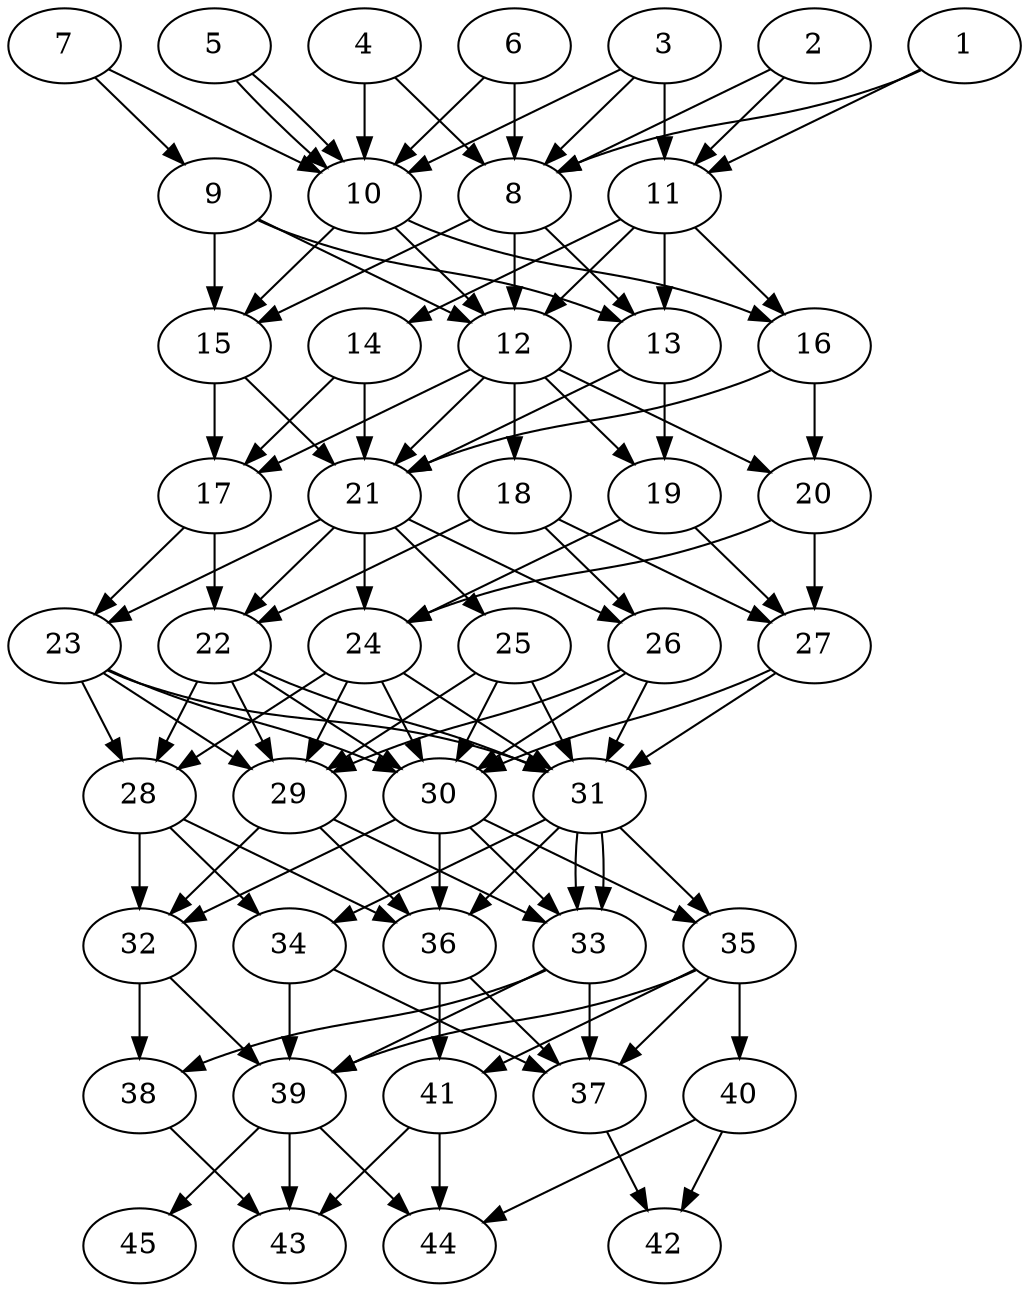 // DAG automatically generated by daggen at Thu Oct  3 14:07:24 2019
// ./daggen --dot -n 45 --ccr 0.4 --fat 0.5 --regular 0.7 --density 0.9 --mindata 5242880 --maxdata 52428800 
digraph G {
  1 [size="102010880", alpha="0.13", expect_size="40804352"] 
  1 -> 8 [size ="40804352"]
  1 -> 11 [size ="40804352"]
  2 [size="120645120", alpha="0.13", expect_size="48258048"] 
  2 -> 8 [size ="48258048"]
  2 -> 11 [size ="48258048"]
  3 [size="78126080", alpha="0.17", expect_size="31250432"] 
  3 -> 8 [size ="31250432"]
  3 -> 10 [size ="31250432"]
  3 -> 11 [size ="31250432"]
  4 [size="67824640", alpha="0.15", expect_size="27129856"] 
  4 -> 8 [size ="27129856"]
  4 -> 10 [size ="27129856"]
  5 [size="115089920", alpha="0.01", expect_size="46035968"] 
  5 -> 10 [size ="46035968"]
  5 -> 10 [size ="46035968"]
  6 [size="31285760", alpha="0.07", expect_size="12514304"] 
  6 -> 8 [size ="12514304"]
  6 -> 10 [size ="12514304"]
  7 [size="124520960", alpha="0.15", expect_size="49808384"] 
  7 -> 9 [size ="49808384"]
  7 -> 10 [size ="49808384"]
  8 [size="57203200", alpha="0.19", expect_size="22881280"] 
  8 -> 12 [size ="22881280"]
  8 -> 13 [size ="22881280"]
  8 -> 15 [size ="22881280"]
  9 [size="86402560", alpha="0.13", expect_size="34561024"] 
  9 -> 12 [size ="34561024"]
  9 -> 13 [size ="34561024"]
  9 -> 15 [size ="34561024"]
  10 [size="100213760", alpha="0.02", expect_size="40085504"] 
  10 -> 12 [size ="40085504"]
  10 -> 15 [size ="40085504"]
  10 -> 16 [size ="40085504"]
  11 [size="19950080", alpha="0.06", expect_size="7980032"] 
  11 -> 12 [size ="7980032"]
  11 -> 13 [size ="7980032"]
  11 -> 14 [size ="7980032"]
  11 -> 16 [size ="7980032"]
  12 [size="97367040", alpha="0.02", expect_size="38946816"] 
  12 -> 17 [size ="38946816"]
  12 -> 18 [size ="38946816"]
  12 -> 19 [size ="38946816"]
  12 -> 20 [size ="38946816"]
  12 -> 21 [size ="38946816"]
  13 [size="54778880", alpha="0.02", expect_size="21911552"] 
  13 -> 19 [size ="21911552"]
  13 -> 21 [size ="21911552"]
  14 [size="36643840", alpha="0.14", expect_size="14657536"] 
  14 -> 17 [size ="14657536"]
  14 -> 21 [size ="14657536"]
  15 [size="126725120", alpha="0.16", expect_size="50690048"] 
  15 -> 17 [size ="50690048"]
  15 -> 21 [size ="50690048"]
  16 [size="14891520", alpha="0.17", expect_size="5956608"] 
  16 -> 20 [size ="5956608"]
  16 -> 21 [size ="5956608"]
  17 [size="56010240", alpha="0.17", expect_size="22404096"] 
  17 -> 22 [size ="22404096"]
  17 -> 23 [size ="22404096"]
  18 [size="25743360", alpha="0.15", expect_size="10297344"] 
  18 -> 22 [size ="10297344"]
  18 -> 26 [size ="10297344"]
  18 -> 27 [size ="10297344"]
  19 [size="18352640", alpha="0.02", expect_size="7341056"] 
  19 -> 24 [size ="7341056"]
  19 -> 27 [size ="7341056"]
  20 [size="96765440", alpha="0.15", expect_size="38706176"] 
  20 -> 24 [size ="38706176"]
  20 -> 27 [size ="38706176"]
  21 [size="107031040", alpha="0.02", expect_size="42812416"] 
  21 -> 22 [size ="42812416"]
  21 -> 23 [size ="42812416"]
  21 -> 24 [size ="42812416"]
  21 -> 25 [size ="42812416"]
  21 -> 26 [size ="42812416"]
  22 [size="25958400", alpha="0.08", expect_size="10383360"] 
  22 -> 28 [size ="10383360"]
  22 -> 29 [size ="10383360"]
  22 -> 30 [size ="10383360"]
  22 -> 31 [size ="10383360"]
  23 [size="39165440", alpha="0.04", expect_size="15666176"] 
  23 -> 28 [size ="15666176"]
  23 -> 29 [size ="15666176"]
  23 -> 30 [size ="15666176"]
  23 -> 31 [size ="15666176"]
  24 [size="48988160", alpha="0.10", expect_size="19595264"] 
  24 -> 28 [size ="19595264"]
  24 -> 29 [size ="19595264"]
  24 -> 30 [size ="19595264"]
  24 -> 31 [size ="19595264"]
  25 [size="14036480", alpha="0.13", expect_size="5614592"] 
  25 -> 29 [size ="5614592"]
  25 -> 30 [size ="5614592"]
  25 -> 31 [size ="5614592"]
  26 [size="110835200", alpha="0.19", expect_size="44334080"] 
  26 -> 29 [size ="44334080"]
  26 -> 30 [size ="44334080"]
  26 -> 31 [size ="44334080"]
  27 [size="92915200", alpha="0.05", expect_size="37166080"] 
  27 -> 30 [size ="37166080"]
  27 -> 31 [size ="37166080"]
  28 [size="73320960", alpha="0.17", expect_size="29328384"] 
  28 -> 32 [size ="29328384"]
  28 -> 34 [size ="29328384"]
  28 -> 36 [size ="29328384"]
  29 [size="45911040", alpha="0.02", expect_size="18364416"] 
  29 -> 32 [size ="18364416"]
  29 -> 33 [size ="18364416"]
  29 -> 36 [size ="18364416"]
  30 [size="59973120", alpha="0.02", expect_size="23989248"] 
  30 -> 32 [size ="23989248"]
  30 -> 33 [size ="23989248"]
  30 -> 35 [size ="23989248"]
  30 -> 36 [size ="23989248"]
  31 [size="28423680", alpha="0.03", expect_size="11369472"] 
  31 -> 33 [size ="11369472"]
  31 -> 33 [size ="11369472"]
  31 -> 34 [size ="11369472"]
  31 -> 35 [size ="11369472"]
  31 -> 36 [size ="11369472"]
  32 [size="40161280", alpha="0.18", expect_size="16064512"] 
  32 -> 38 [size ="16064512"]
  32 -> 39 [size ="16064512"]
  33 [size="84766720", alpha="0.01", expect_size="33906688"] 
  33 -> 37 [size ="33906688"]
  33 -> 38 [size ="33906688"]
  33 -> 39 [size ="33906688"]
  34 [size="109291520", alpha="0.07", expect_size="43716608"] 
  34 -> 37 [size ="43716608"]
  34 -> 39 [size ="43716608"]
  35 [size="50490880", alpha="0.12", expect_size="20196352"] 
  35 -> 37 [size ="20196352"]
  35 -> 39 [size ="20196352"]
  35 -> 40 [size ="20196352"]
  35 -> 41 [size ="20196352"]
  36 [size="128317440", alpha="0.18", expect_size="51326976"] 
  36 -> 37 [size ="51326976"]
  36 -> 41 [size ="51326976"]
  37 [size="125015040", alpha="0.11", expect_size="50006016"] 
  37 -> 42 [size ="50006016"]
  38 [size="34040320", alpha="0.07", expect_size="13616128"] 
  38 -> 43 [size ="13616128"]
  39 [size="17454080", alpha="0.03", expect_size="6981632"] 
  39 -> 43 [size ="6981632"]
  39 -> 44 [size ="6981632"]
  39 -> 45 [size ="6981632"]
  40 [size="30586880", alpha="0.13", expect_size="12234752"] 
  40 -> 42 [size ="12234752"]
  40 -> 44 [size ="12234752"]
  41 [size="42583040", alpha="0.20", expect_size="17033216"] 
  41 -> 43 [size ="17033216"]
  41 -> 44 [size ="17033216"]
  42 [size="60285440", alpha="0.08", expect_size="24114176"] 
  43 [size="49991680", alpha="0.01", expect_size="19996672"] 
  44 [size="53378560", alpha="0.20", expect_size="21351424"] 
  45 [size="93977600", alpha="0.19", expect_size="37591040"] 
}
